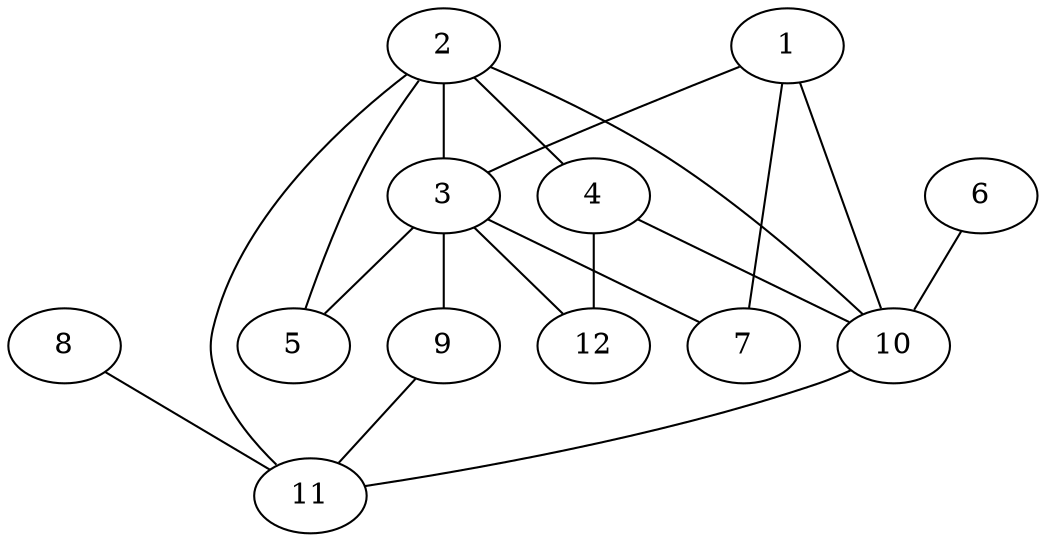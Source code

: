 graph hello {
3 -- 5;
4 -- 12;
9 -- 11;
1 -- 10;
2 -- 5;
6 -- 10;
8 -- 11;
1 -- 3;
4 -- 10;
2 -- 4;
3 -- 7;
2 -- 10;
3 -- 12;
3 -- 9;
1 -- 7;
2 -- 3;
2 -- 11;
10 -- 11;
}
